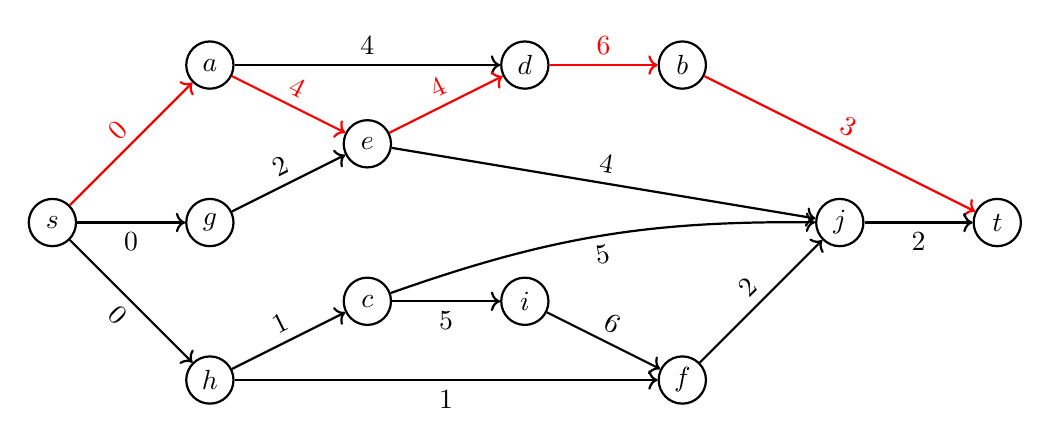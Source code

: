 \begin{tikzpicture}[style=thick,scale=1]
\tikzstyle{every node}=[]
\tikzstyle{vertex}=[draw, circle, fill=white, inner sep=0pt, minimum size=6mm]

\node[vertex] (S) at (-5, 0) {$s$};
\node[vertex] (A) at (-3, 2) {$a$};
\node[vertex] (B) at ( 3, 2) {$b$};
\node[vertex] (C) at (-1,-1) {$c$};
\node[vertex] (D) at ( 1, 2) {$d$};
\node[vertex] (E) at (-1, 1) {$e$};
\node[vertex] (F) at ( 3,-2) {$f$};
\node[vertex] (G) at (-3, 0) {$g$};
\node[vertex] (H) at (-3,-2) {$h$};
\node[vertex] (I) at ( 1,-1) {$i$};
\node[vertex] (J) at ( 5, 0) {$j$};
\node[vertex] (T) at ( 7, 0) {$t$};

\draw[->,red] (S) -- (A) node[midway, above, sloped] {$0$};
\draw[->] (S) -- (G) node[midway, below, sloped] {$0$};
\draw[->] (S) -- (H) node[midway, below, sloped] {$0$};

\draw[->] (A) -- (D) node[midway, above, sloped] {$4$};
\draw[->, red] (A) -- (E) node[midway, above, sloped] {$4$};
\draw[->] (G) -- (E) node[midway, above, sloped] {$2$};
\draw[->] (H) -- (C) node[midway, above, sloped] {$1$};
\draw[->, red] (E) -- (D) node[midway, above, sloped] {$4$};
\draw[->] (E) -- (J) node[midway, above, sloped] {$4$};
\draw[->] (C) to[bend left=10] node[midway, below, sloped] {$5$} (J);
\draw[->] (C) -- (I) node[midway, below, sloped] {$5$};
\draw[->, red] (D) -- (B) node[midway, above, sloped] {$6$};
\draw[->] (I) -- (F) node[midway, above, sloped] {$6$};
\draw[->] (H) -- (F) node[midway, below, sloped] {$1$};
\draw[->] (F) -- (J) node[midway, above, sloped] {$2$};
\draw[->, red] (B) -- (T) node[midway, above, sloped] {$3$};
\draw[->] (J) -- (T) node[midway, below, sloped] {$2$};

\end{tikzpicture}
